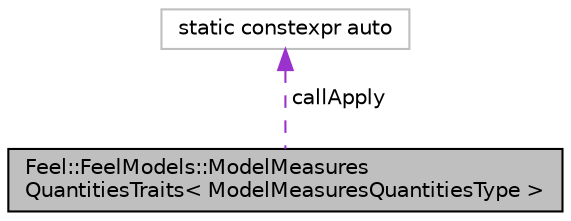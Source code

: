 digraph "Feel::FeelModels::ModelMeasuresQuantitiesTraits&lt; ModelMeasuresQuantitiesType &gt;"
{
 // LATEX_PDF_SIZE
  edge [fontname="Helvetica",fontsize="10",labelfontname="Helvetica",labelfontsize="10"];
  node [fontname="Helvetica",fontsize="10",shape=record];
  Node1 [label="Feel::FeelModels::ModelMeasures\lQuantitiesTraits\< ModelMeasuresQuantitiesType \>",height=0.2,width=0.4,color="black", fillcolor="grey75", style="filled", fontcolor="black",tooltip=" "];
  Node2 -> Node1 [dir="back",color="darkorchid3",fontsize="10",style="dashed",label=" callApply" ,fontname="Helvetica"];
  Node2 [label="static constexpr auto",height=0.2,width=0.4,color="grey75", fillcolor="white", style="filled",tooltip=" "];
}
